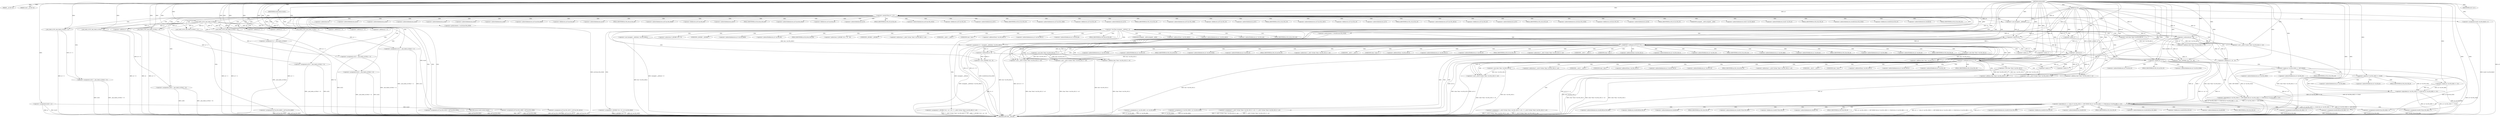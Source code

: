 digraph IGDstartelt {  
"1000103" [label = "(METHOD,IGDstartelt)" ]
"1000474" [label = "(METHOD_RETURN,__fastcall)" ]
"1000104" [label = "(PARAM,__m128i *a1)" ]
"1000105" [label = "(PARAM,const __m128i *a2)" ]
"1000106" [label = "(PARAM,int a3)" ]
"1000110" [label = "(<operator>.assignment,result = a1)" ]
"1000114" [label = "(<operator>.greaterThan,a3 > 127)" ]
"1000118" [label = "(<operator>.assignment,*a1 = _mm_loadu_si128(a2))" ]
"1000121" [label = "(_mm_loadu_si128,_mm_loadu_si128(a2))" ]
"1000123" [label = "(<operator>.assignment,a1[1] = _mm_loadu_si128(a2 + 1))" ]
"1000127" [label = "(_mm_loadu_si128,_mm_loadu_si128(a2 + 1))" ]
"1000128" [label = "(<operator>.addition,a2 + 1)" ]
"1000131" [label = "(<operator>.assignment,a1[2] = _mm_loadu_si128(a2 + 2))" ]
"1000135" [label = "(_mm_loadu_si128,_mm_loadu_si128(a2 + 2))" ]
"1000136" [label = "(<operator>.addition,a2 + 2)" ]
"1000139" [label = "(<operator>.assignment,a1[3] = _mm_loadu_si128(a2 + 3))" ]
"1000143" [label = "(_mm_loadu_si128,_mm_loadu_si128(a2 + 3))" ]
"1000144" [label = "(<operator>.addition,a2 + 3)" ]
"1000147" [label = "(<operator>.assignment,a1[4] = _mm_loadu_si128(a2 + 4))" ]
"1000151" [label = "(_mm_loadu_si128,_mm_loadu_si128(a2 + 4))" ]
"1000152" [label = "(<operator>.addition,a2 + 4)" ]
"1000155" [label = "(<operator>.assignment,a1[5] = _mm_loadu_si128(a2 + 5))" ]
"1000159" [label = "(_mm_loadu_si128,_mm_loadu_si128(a2 + 5))" ]
"1000160" [label = "(<operator>.addition,a2 + 5)" ]
"1000163" [label = "(<operator>.assignment,a1[6] = _mm_loadu_si128(a2 + 6))" ]
"1000167" [label = "(_mm_loadu_si128,_mm_loadu_si128(a2 + 6))" ]
"1000168" [label = "(<operator>.addition,a2 + 6)" ]
"1000171" [label = "(<operator>.assignment,a1[7].m128i_i64[0] = a2[7].m128i_i64[0])" ]
"1000186" [label = "(<operator>.assignment,a1[7].m128i_i32[2] = a2[7].m128i_i32[2])" ]
"1000201" [label = "(<operator>.assignment,a1[7].m128i_i16[6] = a2[7].m128i_i16[6])" ]
"1000216" [label = "(<operator>.assignment,a1[7].m128i_i16[7] = a2[7].m128i_u8[14])" ]
"1000231" [label = "(<operator>.preIncrement,++a1[24].m128i_i32[0])" ]
"1000242" [label = "(<operator>.lessThan,(unsigned __int64)a3 < 8)" ]
"1000243" [label = "(<operator>.cast,(unsigned __int64)a3)" ]
"1000249" [label = "(<operator>.notEquals,(a3 & 4) != 0)" ]
"1000250" [label = "(<operator>.and,a3 & 4)" ]
"1000255" [label = "(<operator>.assignment,a1->m128i_i32[0] = a2->m128i_i32[0])" ]
"1000266" [label = "(<operator>.assignment,*(__int32 *)((char *)&a1->m128i_i32[-1] + a3) = *(__int32 *)((char *)&a2->m128i_i32[-1] + a3))" ]
"1000268" [label = "(<operator>.cast,(__int32 *)((char *)&a1->m128i_i32[-1] + a3))" ]
"1000270" [label = "(<operator>.addition,(char *)&a1->m128i_i32[-1] + a3)" ]
"1000271" [label = "(<operator>.cast,(char *)&a1->m128i_i32[-1])" ]
"1000278" [label = "(<operator>.minus,-1)" ]
"1000282" [label = "(<operator>.cast,(__int32 *)((char *)&a2->m128i_i32[-1] + a3))" ]
"1000284" [label = "(<operator>.addition,(char *)&a2->m128i_i32[-1] + a3)" ]
"1000285" [label = "(<operator>.cast,(char *)&a2->m128i_i32[-1])" ]
"1000292" [label = "(<operator>.minus,-1)" ]
"1000297" [label = "(IDENTIFIER,a3,if ( a3 ))" ]
"1000299" [label = "(<operator>.assignment,a1->m128i_i8[0] = a2->m128i_i8[0])" ]
"1000311" [label = "(<operator>.notEquals,(a3 & 2) != 0)" ]
"1000312" [label = "(<operator>.and,a3 & 2)" ]
"1000316" [label = "(<operator>.assignment,*(__int16 *)((char *)&a1->m128i_i16[-1] + a3) = *(__int16 *)((char *)&a2->m128i_i16[-1] + a3))" ]
"1000318" [label = "(<operator>.cast,(__int16 *)((char *)&a1->m128i_i16[-1] + a3))" ]
"1000320" [label = "(<operator>.addition,(char *)&a1->m128i_i16[-1] + a3)" ]
"1000321" [label = "(<operator>.cast,(char *)&a1->m128i_i16[-1])" ]
"1000328" [label = "(<operator>.minus,-1)" ]
"1000332" [label = "(<operator>.cast,(__int16 *)((char *)&a2->m128i_i16[-1] + a3))" ]
"1000334" [label = "(<operator>.addition,(char *)&a2->m128i_i16[-1] + a3)" ]
"1000335" [label = "(<operator>.cast,(char *)&a2->m128i_i16[-1])" ]
"1000342" [label = "(<operator>.minus,-1)" ]
"1000347" [label = "(<operator>.assignment,v4 = (unsigned __int64)&a1->m128i_u64[1])" ]
"1000349" [label = "(<operator>.cast,(unsigned __int64)&a1->m128i_u64[1])" ]
"1000357" [label = "(<operator>.assignment,*(_QWORD *)(v4 - 8) = a2->m128i_i64[0])" ]
"1000359" [label = "(<operator>.cast,(_QWORD *)(v4 - 8))" ]
"1000361" [label = "(<operator>.subtraction,v4 - 8)" ]
"1000369" [label = "(<operator>.assignment,*(_QWORD *)(v4 + a3 - 16) = *(__int64 *)((char *)&a2->m128i_i64[-1] + a3))" ]
"1000371" [label = "(<operator>.cast,(_QWORD *)(v4 + a3 - 16))" ]
"1000373" [label = "(<operator>.addition,v4 + a3 - 16)" ]
"1000375" [label = "(<operator>.subtraction,a3 - 16)" ]
"1000379" [label = "(<operator>.cast,(__int64 *)((char *)&a2->m128i_i64[-1] + a3))" ]
"1000381" [label = "(<operator>.addition,(char *)&a2->m128i_i64[-1] + a3)" ]
"1000382" [label = "(<operator>.cast,(char *)&a2->m128i_i64[-1])" ]
"1000389" [label = "(<operator>.minus,-1)" ]
"1000392" [label = "(<operator>.assignment,result->m128i_i8[a3] = 0)" ]
"1000399" [label = "(<operator>.preIncrement,++result[24].m128i_i32[0])" ]
"1000408" [label = "(<operator>.logicalAnd,a3 == 7 && a2->m128i_i32[0] == 1987208563 && a2->m128i_i16[2] == 25449 && a2->m128i_i8[6] == 101)" ]
"1000409" [label = "(<operator>.equals,a3 == 7)" ]
"1000412" [label = "(<operator>.logicalAnd,a2->m128i_i32[0] == 1987208563 && a2->m128i_i16[2] == 25449 && a2->m128i_i8[6] == 101)" ]
"1000413" [label = "(<operator>.equals,a2->m128i_i32[0] == 1987208563)" ]
"1000420" [label = "(<operator>.logicalAnd,a2->m128i_i16[2] == 25449 && a2->m128i_i8[6] == 101)" ]
"1000421" [label = "(<operator>.equals,a2->m128i_i16[2] == 25449)" ]
"1000428" [label = "(<operator>.equals,a2->m128i_i8[6] == 101)" ]
"1000436" [label = "(<operator>.assignment,result[152].m128i_i8[4] = 0)" ]
"1000445" [label = "(<operator>.assignment,result[160].m128i_i8[4] = 0)" ]
"1000454" [label = "(<operator>.assignment,result[168].m128i_i8[4] = 0)" ]
"1000463" [label = "(<operator>.assignment,result[176].m128i_i8[4] = 0)" ]
"1000472" [label = "(RETURN,return result;,return result;)" ]
"1000473" [label = "(IDENTIFIER,result,return result;)" ]
"1000119" [label = "(<operator>.indirection,*a1)" ]
"1000124" [label = "(<operator>.indirectIndexAccess,a1[1])" ]
"1000132" [label = "(<operator>.indirectIndexAccess,a1[2])" ]
"1000140" [label = "(<operator>.indirectIndexAccess,a1[3])" ]
"1000148" [label = "(<operator>.indirectIndexAccess,a1[4])" ]
"1000156" [label = "(<operator>.indirectIndexAccess,a1[5])" ]
"1000164" [label = "(<operator>.indirectIndexAccess,a1[6])" ]
"1000172" [label = "(<operator>.indirectIndexAccess,a1[7].m128i_i64[0])" ]
"1000173" [label = "(<operator>.fieldAccess,a1[7].m128i_i64)" ]
"1000174" [label = "(<operator>.indirectIndexAccess,a1[7])" ]
"1000177" [label = "(FIELD_IDENTIFIER,m128i_i64,m128i_i64)" ]
"1000179" [label = "(<operator>.indirectIndexAccess,a2[7].m128i_i64[0])" ]
"1000180" [label = "(<operator>.fieldAccess,a2[7].m128i_i64)" ]
"1000181" [label = "(<operator>.indirectIndexAccess,a2[7])" ]
"1000184" [label = "(FIELD_IDENTIFIER,m128i_i64,m128i_i64)" ]
"1000187" [label = "(<operator>.indirectIndexAccess,a1[7].m128i_i32[2])" ]
"1000188" [label = "(<operator>.fieldAccess,a1[7].m128i_i32)" ]
"1000189" [label = "(<operator>.indirectIndexAccess,a1[7])" ]
"1000192" [label = "(FIELD_IDENTIFIER,m128i_i32,m128i_i32)" ]
"1000194" [label = "(<operator>.indirectIndexAccess,a2[7].m128i_i32[2])" ]
"1000195" [label = "(<operator>.fieldAccess,a2[7].m128i_i32)" ]
"1000196" [label = "(<operator>.indirectIndexAccess,a2[7])" ]
"1000199" [label = "(FIELD_IDENTIFIER,m128i_i32,m128i_i32)" ]
"1000202" [label = "(<operator>.indirectIndexAccess,a1[7].m128i_i16[6])" ]
"1000203" [label = "(<operator>.fieldAccess,a1[7].m128i_i16)" ]
"1000204" [label = "(<operator>.indirectIndexAccess,a1[7])" ]
"1000207" [label = "(FIELD_IDENTIFIER,m128i_i16,m128i_i16)" ]
"1000209" [label = "(<operator>.indirectIndexAccess,a2[7].m128i_i16[6])" ]
"1000210" [label = "(<operator>.fieldAccess,a2[7].m128i_i16)" ]
"1000211" [label = "(<operator>.indirectIndexAccess,a2[7])" ]
"1000214" [label = "(FIELD_IDENTIFIER,m128i_i16,m128i_i16)" ]
"1000217" [label = "(<operator>.indirectIndexAccess,a1[7].m128i_i16[7])" ]
"1000218" [label = "(<operator>.fieldAccess,a1[7].m128i_i16)" ]
"1000219" [label = "(<operator>.indirectIndexAccess,a1[7])" ]
"1000222" [label = "(FIELD_IDENTIFIER,m128i_i16,m128i_i16)" ]
"1000224" [label = "(<operator>.indirectIndexAccess,a2[7].m128i_u8[14])" ]
"1000225" [label = "(<operator>.fieldAccess,a2[7].m128i_u8)" ]
"1000226" [label = "(<operator>.indirectIndexAccess,a2[7])" ]
"1000229" [label = "(FIELD_IDENTIFIER,m128i_u8,m128i_u8)" ]
"1000232" [label = "(<operator>.indirectIndexAccess,a1[24].m128i_i32[0])" ]
"1000233" [label = "(<operator>.fieldAccess,a1[24].m128i_i32)" ]
"1000234" [label = "(<operator>.indirectIndexAccess,a1[24])" ]
"1000237" [label = "(FIELD_IDENTIFIER,m128i_i32,m128i_i32)" ]
"1000244" [label = "(UNKNOWN,unsigned __int64,unsigned __int64)" ]
"1000256" [label = "(<operator>.indirectIndexAccess,a1->m128i_i32[0])" ]
"1000257" [label = "(<operator>.indirectFieldAccess,a1->m128i_i32)" ]
"1000259" [label = "(FIELD_IDENTIFIER,m128i_i32,m128i_i32)" ]
"1000261" [label = "(<operator>.indirectIndexAccess,a2->m128i_i32[0])" ]
"1000262" [label = "(<operator>.indirectFieldAccess,a2->m128i_i32)" ]
"1000264" [label = "(FIELD_IDENTIFIER,m128i_i32,m128i_i32)" ]
"1000267" [label = "(<operator>.indirection,*(__int32 *)((char *)&a1->m128i_i32[-1] + a3))" ]
"1000269" [label = "(UNKNOWN,__int32 *,__int32 *)" ]
"1000272" [label = "(UNKNOWN,char *,char *)" ]
"1000273" [label = "(<operator>.addressOf,&a1->m128i_i32[-1])" ]
"1000274" [label = "(<operator>.indirectIndexAccess,a1->m128i_i32[-1])" ]
"1000275" [label = "(<operator>.indirectFieldAccess,a1->m128i_i32)" ]
"1000277" [label = "(FIELD_IDENTIFIER,m128i_i32,m128i_i32)" ]
"1000281" [label = "(<operator>.indirection,*(__int32 *)((char *)&a2->m128i_i32[-1] + a3))" ]
"1000283" [label = "(UNKNOWN,__int32 *,__int32 *)" ]
"1000286" [label = "(UNKNOWN,char *,char *)" ]
"1000287" [label = "(<operator>.addressOf,&a2->m128i_i32[-1])" ]
"1000288" [label = "(<operator>.indirectIndexAccess,a2->m128i_i32[-1])" ]
"1000289" [label = "(<operator>.indirectFieldAccess,a2->m128i_i32)" ]
"1000291" [label = "(FIELD_IDENTIFIER,m128i_i32,m128i_i32)" ]
"1000300" [label = "(<operator>.indirectIndexAccess,a1->m128i_i8[0])" ]
"1000301" [label = "(<operator>.indirectFieldAccess,a1->m128i_i8)" ]
"1000303" [label = "(FIELD_IDENTIFIER,m128i_i8,m128i_i8)" ]
"1000305" [label = "(<operator>.indirectIndexAccess,a2->m128i_i8[0])" ]
"1000306" [label = "(<operator>.indirectFieldAccess,a2->m128i_i8)" ]
"1000308" [label = "(FIELD_IDENTIFIER,m128i_i8,m128i_i8)" ]
"1000317" [label = "(<operator>.indirection,*(__int16 *)((char *)&a1->m128i_i16[-1] + a3))" ]
"1000319" [label = "(UNKNOWN,__int16 *,__int16 *)" ]
"1000322" [label = "(UNKNOWN,char *,char *)" ]
"1000323" [label = "(<operator>.addressOf,&a1->m128i_i16[-1])" ]
"1000324" [label = "(<operator>.indirectIndexAccess,a1->m128i_i16[-1])" ]
"1000325" [label = "(<operator>.indirectFieldAccess,a1->m128i_i16)" ]
"1000327" [label = "(FIELD_IDENTIFIER,m128i_i16,m128i_i16)" ]
"1000331" [label = "(<operator>.indirection,*(__int16 *)((char *)&a2->m128i_i16[-1] + a3))" ]
"1000333" [label = "(UNKNOWN,__int16 *,__int16 *)" ]
"1000336" [label = "(UNKNOWN,char *,char *)" ]
"1000337" [label = "(<operator>.addressOf,&a2->m128i_i16[-1])" ]
"1000338" [label = "(<operator>.indirectIndexAccess,a2->m128i_i16[-1])" ]
"1000339" [label = "(<operator>.indirectFieldAccess,a2->m128i_i16)" ]
"1000341" [label = "(FIELD_IDENTIFIER,m128i_i16,m128i_i16)" ]
"1000350" [label = "(UNKNOWN,unsigned __int64,unsigned __int64)" ]
"1000351" [label = "(<operator>.addressOf,&a1->m128i_u64[1])" ]
"1000352" [label = "(<operator>.indirectIndexAccess,a1->m128i_u64[1])" ]
"1000353" [label = "(<operator>.indirectFieldAccess,a1->m128i_u64)" ]
"1000355" [label = "(FIELD_IDENTIFIER,m128i_u64,m128i_u64)" ]
"1000358" [label = "(<operator>.indirection,*(_QWORD *)(v4 - 8))" ]
"1000360" [label = "(UNKNOWN,_QWORD *,_QWORD *)" ]
"1000364" [label = "(<operator>.indirectIndexAccess,a2->m128i_i64[0])" ]
"1000365" [label = "(<operator>.indirectFieldAccess,a2->m128i_i64)" ]
"1000367" [label = "(FIELD_IDENTIFIER,m128i_i64,m128i_i64)" ]
"1000370" [label = "(<operator>.indirection,*(_QWORD *)(v4 + a3 - 16))" ]
"1000372" [label = "(UNKNOWN,_QWORD *,_QWORD *)" ]
"1000378" [label = "(<operator>.indirection,*(__int64 *)((char *)&a2->m128i_i64[-1] + a3))" ]
"1000380" [label = "(UNKNOWN,__int64 *,__int64 *)" ]
"1000383" [label = "(UNKNOWN,char *,char *)" ]
"1000384" [label = "(<operator>.addressOf,&a2->m128i_i64[-1])" ]
"1000385" [label = "(<operator>.indirectIndexAccess,a2->m128i_i64[-1])" ]
"1000386" [label = "(<operator>.indirectFieldAccess,a2->m128i_i64)" ]
"1000388" [label = "(FIELD_IDENTIFIER,m128i_i64,m128i_i64)" ]
"1000393" [label = "(<operator>.indirectIndexAccess,result->m128i_i8[a3])" ]
"1000394" [label = "(<operator>.indirectFieldAccess,result->m128i_i8)" ]
"1000396" [label = "(FIELD_IDENTIFIER,m128i_i8,m128i_i8)" ]
"1000400" [label = "(<operator>.indirectIndexAccess,result[24].m128i_i32[0])" ]
"1000401" [label = "(<operator>.fieldAccess,result[24].m128i_i32)" ]
"1000402" [label = "(<operator>.indirectIndexAccess,result[24])" ]
"1000405" [label = "(FIELD_IDENTIFIER,m128i_i32,m128i_i32)" ]
"1000414" [label = "(<operator>.indirectIndexAccess,a2->m128i_i32[0])" ]
"1000415" [label = "(<operator>.indirectFieldAccess,a2->m128i_i32)" ]
"1000417" [label = "(FIELD_IDENTIFIER,m128i_i32,m128i_i32)" ]
"1000422" [label = "(<operator>.indirectIndexAccess,a2->m128i_i16[2])" ]
"1000423" [label = "(<operator>.indirectFieldAccess,a2->m128i_i16)" ]
"1000425" [label = "(FIELD_IDENTIFIER,m128i_i16,m128i_i16)" ]
"1000429" [label = "(<operator>.indirectIndexAccess,a2->m128i_i8[6])" ]
"1000430" [label = "(<operator>.indirectFieldAccess,a2->m128i_i8)" ]
"1000432" [label = "(FIELD_IDENTIFIER,m128i_i8,m128i_i8)" ]
"1000437" [label = "(<operator>.indirectIndexAccess,result[152].m128i_i8[4])" ]
"1000438" [label = "(<operator>.fieldAccess,result[152].m128i_i8)" ]
"1000439" [label = "(<operator>.indirectIndexAccess,result[152])" ]
"1000442" [label = "(FIELD_IDENTIFIER,m128i_i8,m128i_i8)" ]
"1000446" [label = "(<operator>.indirectIndexAccess,result[160].m128i_i8[4])" ]
"1000447" [label = "(<operator>.fieldAccess,result[160].m128i_i8)" ]
"1000448" [label = "(<operator>.indirectIndexAccess,result[160])" ]
"1000451" [label = "(FIELD_IDENTIFIER,m128i_i8,m128i_i8)" ]
"1000455" [label = "(<operator>.indirectIndexAccess,result[168].m128i_i8[4])" ]
"1000456" [label = "(<operator>.fieldAccess,result[168].m128i_i8)" ]
"1000457" [label = "(<operator>.indirectIndexAccess,result[168])" ]
"1000460" [label = "(FIELD_IDENTIFIER,m128i_i8,m128i_i8)" ]
"1000464" [label = "(<operator>.indirectIndexAccess,result[176].m128i_i8[4])" ]
"1000465" [label = "(<operator>.fieldAccess,result[176].m128i_i8)" ]
"1000466" [label = "(<operator>.indirectIndexAccess,result[176])" ]
"1000469" [label = "(FIELD_IDENTIFIER,m128i_i8,m128i_i8)" ]
  "1000472" -> "1000474"  [ label = "DDG: <RET>"] 
  "1000412" -> "1000474"  [ label = "DDG: a2->m128i_i16[2] == 25449 && a2->m128i_i8[6] == 101"] 
  "1000369" -> "1000474"  [ label = "DDG: *(__int64 *)((char *)&a2->m128i_i64[-1] + a3)"] 
  "1000463" -> "1000474"  [ label = "DDG: result[176].m128i_i8[4]"] 
  "1000163" -> "1000474"  [ label = "DDG: a1[6]"] 
  "1000163" -> "1000474"  [ label = "DDG: _mm_loadu_si128(a2 + 6)"] 
  "1000143" -> "1000474"  [ label = "DDG: a2 + 3"] 
  "1000135" -> "1000474"  [ label = "DDG: a2 + 2"] 
  "1000242" -> "1000474"  [ label = "DDG: (unsigned __int64)a3"] 
  "1000266" -> "1000474"  [ label = "DDG: *(__int32 *)((char *)&a1->m128i_i32[-1] + a3)"] 
  "1000186" -> "1000474"  [ label = "DDG: a2[7].m128i_i32[2]"] 
  "1000139" -> "1000474"  [ label = "DDG: _mm_loadu_si128(a2 + 3)"] 
  "1000373" -> "1000474"  [ label = "DDG: v4"] 
  "1000127" -> "1000474"  [ label = "DDG: a2 + 1"] 
  "1000334" -> "1000474"  [ label = "DDG: (char *)&a2->m128i_i16[-1]"] 
  "1000123" -> "1000474"  [ label = "DDG: _mm_loadu_si128(a2 + 1)"] 
  "1000320" -> "1000474"  [ label = "DDG: (char *)&a1->m128i_i16[-1]"] 
  "1000123" -> "1000474"  [ label = "DDG: a1[1]"] 
  "1000335" -> "1000474"  [ label = "DDG: &a2->m128i_i16[-1]"] 
  "1000349" -> "1000474"  [ label = "DDG: &a1->m128i_u64[1]"] 
  "1000421" -> "1000474"  [ label = "DDG: a2->m128i_i16[2]"] 
  "1000332" -> "1000474"  [ label = "DDG: (char *)&a2->m128i_i16[-1] + a3"] 
  "1000321" -> "1000474"  [ label = "DDG: &a1->m128i_i16[-1]"] 
  "1000357" -> "1000474"  [ label = "DDG: a2->m128i_i64[0]"] 
  "1000216" -> "1000474"  [ label = "DDG: a1[7].m128i_i16[7]"] 
  "1000392" -> "1000474"  [ label = "DDG: result->m128i_i8[a3]"] 
  "1000151" -> "1000474"  [ label = "DDG: a2 + 4"] 
  "1000118" -> "1000474"  [ label = "DDG: _mm_loadu_si128(a2)"] 
  "1000255" -> "1000474"  [ label = "DDG: a1->m128i_i32[0]"] 
  "1000381" -> "1000474"  [ label = "DDG: (char *)&a2->m128i_i64[-1]"] 
  "1000318" -> "1000474"  [ label = "DDG: (char *)&a1->m128i_i16[-1] + a3"] 
  "1000382" -> "1000474"  [ label = "DDG: &a2->m128i_i64[-1]"] 
  "1000369" -> "1000474"  [ label = "DDG: *(_QWORD *)(v4 + a3 - 16)"] 
  "1000118" -> "1000474"  [ label = "DDG: *a1"] 
  "1000268" -> "1000474"  [ label = "DDG: (char *)&a1->m128i_i32[-1] + a3"] 
  "1000399" -> "1000474"  [ label = "DDG: result[24].m128i_i32[0]"] 
  "1000249" -> "1000474"  [ label = "DDG: a3 & 4"] 
  "1000454" -> "1000474"  [ label = "DDG: result[168].m128i_i8[4]"] 
  "1000436" -> "1000474"  [ label = "DDG: result[152].m128i_i8[4]"] 
  "1000216" -> "1000474"  [ label = "DDG: a2[7].m128i_u8[14]"] 
  "1000147" -> "1000474"  [ label = "DDG: a1[4]"] 
  "1000409" -> "1000474"  [ label = "DDG: a3"] 
  "1000114" -> "1000474"  [ label = "DDG: a3"] 
  "1000270" -> "1000474"  [ label = "DDG: (char *)&a1->m128i_i32[-1]"] 
  "1000155" -> "1000474"  [ label = "DDG: _mm_loadu_si128(a2 + 5)"] 
  "1000231" -> "1000474"  [ label = "DDG: a1[24].m128i_i32[0]"] 
  "1000359" -> "1000474"  [ label = "DDG: v4 - 8"] 
  "1000249" -> "1000474"  [ label = "DDG: (a3 & 4) != 0"] 
  "1000255" -> "1000474"  [ label = "DDG: a2->m128i_i32[0]"] 
  "1000445" -> "1000474"  [ label = "DDG: result[160].m128i_i8[4]"] 
  "1000285" -> "1000474"  [ label = "DDG: &a2->m128i_i32[-1]"] 
  "1000316" -> "1000474"  [ label = "DDG: *(__int16 *)((char *)&a1->m128i_i16[-1] + a3)"] 
  "1000347" -> "1000474"  [ label = "DDG: (unsigned __int64)&a1->m128i_u64[1]"] 
  "1000311" -> "1000474"  [ label = "DDG: (a3 & 2) != 0"] 
  "1000408" -> "1000474"  [ label = "DDG: a3 == 7 && a2->m128i_i32[0] == 1987208563 && a2->m128i_i16[2] == 25449 && a2->m128i_i8[6] == 101"] 
  "1000201" -> "1000474"  [ label = "DDG: a2[7].m128i_i16[6]"] 
  "1000266" -> "1000474"  [ label = "DDG: *(__int32 *)((char *)&a2->m128i_i32[-1] + a3)"] 
  "1000131" -> "1000474"  [ label = "DDG: _mm_loadu_si128(a2 + 2)"] 
  "1000155" -> "1000474"  [ label = "DDG: a1[5]"] 
  "1000299" -> "1000474"  [ label = "DDG: a1->m128i_i8[0]"] 
  "1000186" -> "1000474"  [ label = "DDG: a1[7].m128i_i32[2]"] 
  "1000114" -> "1000474"  [ label = "DDG: a3 > 127"] 
  "1000271" -> "1000474"  [ label = "DDG: &a1->m128i_i32[-1]"] 
  "1000171" -> "1000474"  [ label = "DDG: a2[7].m128i_i64[0]"] 
  "1000168" -> "1000474"  [ label = "DDG: a2"] 
  "1000420" -> "1000474"  [ label = "DDG: a2->m128i_i8[6] == 101"] 
  "1000242" -> "1000474"  [ label = "DDG: (unsigned __int64)a3 < 8"] 
  "1000373" -> "1000474"  [ label = "DDG: a3 - 16"] 
  "1000408" -> "1000474"  [ label = "DDG: a3 == 7"] 
  "1000139" -> "1000474"  [ label = "DDG: a1[3]"] 
  "1000408" -> "1000474"  [ label = "DDG: a2->m128i_i32[0] == 1987208563 && a2->m128i_i16[2] == 25449 && a2->m128i_i8[6] == 101"] 
  "1000299" -> "1000474"  [ label = "DDG: a2->m128i_i8[0]"] 
  "1000282" -> "1000474"  [ label = "DDG: (char *)&a2->m128i_i32[-1] + a3"] 
  "1000110" -> "1000474"  [ label = "DDG: a1"] 
  "1000159" -> "1000474"  [ label = "DDG: a2 + 5"] 
  "1000420" -> "1000474"  [ label = "DDG: a2->m128i_i16[2] == 25449"] 
  "1000110" -> "1000474"  [ label = "DDG: result"] 
  "1000412" -> "1000474"  [ label = "DDG: a2->m128i_i32[0] == 1987208563"] 
  "1000371" -> "1000474"  [ label = "DDG: v4 + a3 - 16"] 
  "1000171" -> "1000474"  [ label = "DDG: a1[7].m128i_i64[0]"] 
  "1000201" -> "1000474"  [ label = "DDG: a1[7].m128i_i16[6]"] 
  "1000379" -> "1000474"  [ label = "DDG: (char *)&a2->m128i_i64[-1] + a3"] 
  "1000357" -> "1000474"  [ label = "DDG: *(_QWORD *)(v4 - 8)"] 
  "1000311" -> "1000474"  [ label = "DDG: a3 & 2"] 
  "1000167" -> "1000474"  [ label = "DDG: a2 + 6"] 
  "1000428" -> "1000474"  [ label = "DDG: a2->m128i_i8[6]"] 
  "1000284" -> "1000474"  [ label = "DDG: (char *)&a2->m128i_i32[-1]"] 
  "1000147" -> "1000474"  [ label = "DDG: _mm_loadu_si128(a2 + 4)"] 
  "1000106" -> "1000474"  [ label = "DDG: a3"] 
  "1000131" -> "1000474"  [ label = "DDG: a1[2]"] 
  "1000413" -> "1000474"  [ label = "DDG: a2->m128i_i32[0]"] 
  "1000316" -> "1000474"  [ label = "DDG: *(__int16 *)((char *)&a2->m128i_i16[-1] + a3)"] 
  "1000103" -> "1000104"  [ label = "DDG: "] 
  "1000103" -> "1000105"  [ label = "DDG: "] 
  "1000103" -> "1000106"  [ label = "DDG: "] 
  "1000103" -> "1000110"  [ label = "DDG: "] 
  "1000106" -> "1000114"  [ label = "DDG: a3"] 
  "1000103" -> "1000114"  [ label = "DDG: "] 
  "1000121" -> "1000118"  [ label = "DDG: a2"] 
  "1000103" -> "1000121"  [ label = "DDG: "] 
  "1000127" -> "1000123"  [ label = "DDG: a2 + 1"] 
  "1000121" -> "1000127"  [ label = "DDG: a2"] 
  "1000103" -> "1000127"  [ label = "DDG: "] 
  "1000121" -> "1000128"  [ label = "DDG: a2"] 
  "1000103" -> "1000128"  [ label = "DDG: "] 
  "1000135" -> "1000131"  [ label = "DDG: a2 + 2"] 
  "1000103" -> "1000135"  [ label = "DDG: "] 
  "1000121" -> "1000135"  [ label = "DDG: a2"] 
  "1000103" -> "1000136"  [ label = "DDG: "] 
  "1000121" -> "1000136"  [ label = "DDG: a2"] 
  "1000143" -> "1000139"  [ label = "DDG: a2 + 3"] 
  "1000103" -> "1000143"  [ label = "DDG: "] 
  "1000121" -> "1000143"  [ label = "DDG: a2"] 
  "1000103" -> "1000144"  [ label = "DDG: "] 
  "1000121" -> "1000144"  [ label = "DDG: a2"] 
  "1000151" -> "1000147"  [ label = "DDG: a2 + 4"] 
  "1000103" -> "1000151"  [ label = "DDG: "] 
  "1000121" -> "1000151"  [ label = "DDG: a2"] 
  "1000103" -> "1000152"  [ label = "DDG: "] 
  "1000121" -> "1000152"  [ label = "DDG: a2"] 
  "1000159" -> "1000155"  [ label = "DDG: a2 + 5"] 
  "1000103" -> "1000159"  [ label = "DDG: "] 
  "1000121" -> "1000159"  [ label = "DDG: a2"] 
  "1000103" -> "1000160"  [ label = "DDG: "] 
  "1000121" -> "1000160"  [ label = "DDG: a2"] 
  "1000167" -> "1000163"  [ label = "DDG: a2 + 6"] 
  "1000103" -> "1000167"  [ label = "DDG: "] 
  "1000121" -> "1000167"  [ label = "DDG: a2"] 
  "1000103" -> "1000168"  [ label = "DDG: "] 
  "1000121" -> "1000168"  [ label = "DDG: a2"] 
  "1000243" -> "1000242"  [ label = "DDG: a3"] 
  "1000114" -> "1000243"  [ label = "DDG: a3"] 
  "1000106" -> "1000243"  [ label = "DDG: a3"] 
  "1000103" -> "1000243"  [ label = "DDG: "] 
  "1000103" -> "1000242"  [ label = "DDG: "] 
  "1000250" -> "1000249"  [ label = "DDG: a3"] 
  "1000250" -> "1000249"  [ label = "DDG: 4"] 
  "1000243" -> "1000250"  [ label = "DDG: a3"] 
  "1000106" -> "1000250"  [ label = "DDG: a3"] 
  "1000103" -> "1000250"  [ label = "DDG: "] 
  "1000103" -> "1000249"  [ label = "DDG: "] 
  "1000271" -> "1000268"  [ label = "DDG: &a1->m128i_i32[-1]"] 
  "1000250" -> "1000268"  [ label = "DDG: a3"] 
  "1000106" -> "1000268"  [ label = "DDG: a3"] 
  "1000103" -> "1000268"  [ label = "DDG: "] 
  "1000271" -> "1000270"  [ label = "DDG: &a1->m128i_i32[-1]"] 
  "1000103" -> "1000278"  [ label = "DDG: "] 
  "1000250" -> "1000270"  [ label = "DDG: a3"] 
  "1000106" -> "1000270"  [ label = "DDG: a3"] 
  "1000103" -> "1000270"  [ label = "DDG: "] 
  "1000285" -> "1000282"  [ label = "DDG: &a2->m128i_i32[-1]"] 
  "1000106" -> "1000282"  [ label = "DDG: a3"] 
  "1000103" -> "1000282"  [ label = "DDG: "] 
  "1000250" -> "1000282"  [ label = "DDG: a3"] 
  "1000285" -> "1000284"  [ label = "DDG: &a2->m128i_i32[-1]"] 
  "1000103" -> "1000292"  [ label = "DDG: "] 
  "1000106" -> "1000284"  [ label = "DDG: a3"] 
  "1000103" -> "1000284"  [ label = "DDG: "] 
  "1000250" -> "1000284"  [ label = "DDG: a3"] 
  "1000103" -> "1000297"  [ label = "DDG: "] 
  "1000312" -> "1000311"  [ label = "DDG: a3"] 
  "1000312" -> "1000311"  [ label = "DDG: 2"] 
  "1000250" -> "1000312"  [ label = "DDG: a3"] 
  "1000106" -> "1000312"  [ label = "DDG: a3"] 
  "1000103" -> "1000312"  [ label = "DDG: "] 
  "1000103" -> "1000311"  [ label = "DDG: "] 
  "1000321" -> "1000318"  [ label = "DDG: &a1->m128i_i16[-1]"] 
  "1000312" -> "1000318"  [ label = "DDG: a3"] 
  "1000106" -> "1000318"  [ label = "DDG: a3"] 
  "1000103" -> "1000318"  [ label = "DDG: "] 
  "1000321" -> "1000320"  [ label = "DDG: &a1->m128i_i16[-1]"] 
  "1000103" -> "1000328"  [ label = "DDG: "] 
  "1000312" -> "1000320"  [ label = "DDG: a3"] 
  "1000106" -> "1000320"  [ label = "DDG: a3"] 
  "1000103" -> "1000320"  [ label = "DDG: "] 
  "1000335" -> "1000332"  [ label = "DDG: &a2->m128i_i16[-1]"] 
  "1000106" -> "1000332"  [ label = "DDG: a3"] 
  "1000103" -> "1000332"  [ label = "DDG: "] 
  "1000312" -> "1000332"  [ label = "DDG: a3"] 
  "1000335" -> "1000334"  [ label = "DDG: &a2->m128i_i16[-1]"] 
  "1000103" -> "1000342"  [ label = "DDG: "] 
  "1000106" -> "1000334"  [ label = "DDG: a3"] 
  "1000103" -> "1000334"  [ label = "DDG: "] 
  "1000312" -> "1000334"  [ label = "DDG: a3"] 
  "1000349" -> "1000347"  [ label = "DDG: &a1->m128i_u64[1]"] 
  "1000103" -> "1000347"  [ label = "DDG: "] 
  "1000361" -> "1000359"  [ label = "DDG: v4"] 
  "1000361" -> "1000359"  [ label = "DDG: 8"] 
  "1000347" -> "1000361"  [ label = "DDG: v4"] 
  "1000103" -> "1000361"  [ label = "DDG: "] 
  "1000361" -> "1000371"  [ label = "DDG: v4"] 
  "1000103" -> "1000371"  [ label = "DDG: "] 
  "1000375" -> "1000371"  [ label = "DDG: a3"] 
  "1000375" -> "1000371"  [ label = "DDG: 16"] 
  "1000361" -> "1000373"  [ label = "DDG: v4"] 
  "1000103" -> "1000373"  [ label = "DDG: "] 
  "1000375" -> "1000373"  [ label = "DDG: a3"] 
  "1000375" -> "1000373"  [ label = "DDG: 16"] 
  "1000243" -> "1000375"  [ label = "DDG: a3"] 
  "1000106" -> "1000375"  [ label = "DDG: a3"] 
  "1000103" -> "1000375"  [ label = "DDG: "] 
  "1000382" -> "1000379"  [ label = "DDG: &a2->m128i_i64[-1]"] 
  "1000375" -> "1000379"  [ label = "DDG: a3"] 
  "1000106" -> "1000379"  [ label = "DDG: a3"] 
  "1000103" -> "1000379"  [ label = "DDG: "] 
  "1000382" -> "1000381"  [ label = "DDG: &a2->m128i_i64[-1]"] 
  "1000103" -> "1000389"  [ label = "DDG: "] 
  "1000375" -> "1000381"  [ label = "DDG: a3"] 
  "1000106" -> "1000381"  [ label = "DDG: a3"] 
  "1000103" -> "1000381"  [ label = "DDG: "] 
  "1000103" -> "1000392"  [ label = "DDG: "] 
  "1000409" -> "1000408"  [ label = "DDG: a3"] 
  "1000409" -> "1000408"  [ label = "DDG: 7"] 
  "1000312" -> "1000409"  [ label = "DDG: a3"] 
  "1000250" -> "1000409"  [ label = "DDG: a3"] 
  "1000106" -> "1000409"  [ label = "DDG: a3"] 
  "1000103" -> "1000409"  [ label = "DDG: "] 
  "1000375" -> "1000409"  [ label = "DDG: a3"] 
  "1000412" -> "1000408"  [ label = "DDG: a2->m128i_i32[0] == 1987208563"] 
  "1000412" -> "1000408"  [ label = "DDG: a2->m128i_i16[2] == 25449 && a2->m128i_i8[6] == 101"] 
  "1000413" -> "1000412"  [ label = "DDG: a2->m128i_i32[0]"] 
  "1000413" -> "1000412"  [ label = "DDG: 1987208563"] 
  "1000103" -> "1000413"  [ label = "DDG: "] 
  "1000420" -> "1000412"  [ label = "DDG: a2->m128i_i16[2] == 25449"] 
  "1000420" -> "1000412"  [ label = "DDG: a2->m128i_i8[6] == 101"] 
  "1000421" -> "1000420"  [ label = "DDG: a2->m128i_i16[2]"] 
  "1000421" -> "1000420"  [ label = "DDG: 25449"] 
  "1000103" -> "1000421"  [ label = "DDG: "] 
  "1000428" -> "1000420"  [ label = "DDG: a2->m128i_i8[6]"] 
  "1000428" -> "1000420"  [ label = "DDG: 101"] 
  "1000103" -> "1000428"  [ label = "DDG: "] 
  "1000103" -> "1000436"  [ label = "DDG: "] 
  "1000103" -> "1000445"  [ label = "DDG: "] 
  "1000103" -> "1000454"  [ label = "DDG: "] 
  "1000103" -> "1000463"  [ label = "DDG: "] 
  "1000473" -> "1000472"  [ label = "DDG: result"] 
  "1000110" -> "1000472"  [ label = "DDG: result"] 
  "1000103" -> "1000473"  [ label = "DDG: "] 
  "1000114" -> "1000128"  [ label = "CDG: "] 
  "1000114" -> "1000127"  [ label = "CDG: "] 
  "1000114" -> "1000124"  [ label = "CDG: "] 
  "1000114" -> "1000123"  [ label = "CDG: "] 
  "1000114" -> "1000121"  [ label = "CDG: "] 
  "1000114" -> "1000119"  [ label = "CDG: "] 
  "1000114" -> "1000118"  [ label = "CDG: "] 
  "1000114" -> "1000144"  [ label = "CDG: "] 
  "1000114" -> "1000143"  [ label = "CDG: "] 
  "1000114" -> "1000140"  [ label = "CDG: "] 
  "1000114" -> "1000139"  [ label = "CDG: "] 
  "1000114" -> "1000136"  [ label = "CDG: "] 
  "1000114" -> "1000135"  [ label = "CDG: "] 
  "1000114" -> "1000132"  [ label = "CDG: "] 
  "1000114" -> "1000131"  [ label = "CDG: "] 
  "1000114" -> "1000160"  [ label = "CDG: "] 
  "1000114" -> "1000159"  [ label = "CDG: "] 
  "1000114" -> "1000156"  [ label = "CDG: "] 
  "1000114" -> "1000155"  [ label = "CDG: "] 
  "1000114" -> "1000152"  [ label = "CDG: "] 
  "1000114" -> "1000151"  [ label = "CDG: "] 
  "1000114" -> "1000148"  [ label = "CDG: "] 
  "1000114" -> "1000147"  [ label = "CDG: "] 
  "1000114" -> "1000174"  [ label = "CDG: "] 
  "1000114" -> "1000173"  [ label = "CDG: "] 
  "1000114" -> "1000172"  [ label = "CDG: "] 
  "1000114" -> "1000171"  [ label = "CDG: "] 
  "1000114" -> "1000168"  [ label = "CDG: "] 
  "1000114" -> "1000167"  [ label = "CDG: "] 
  "1000114" -> "1000164"  [ label = "CDG: "] 
  "1000114" -> "1000163"  [ label = "CDG: "] 
  "1000114" -> "1000192"  [ label = "CDG: "] 
  "1000114" -> "1000189"  [ label = "CDG: "] 
  "1000114" -> "1000188"  [ label = "CDG: "] 
  "1000114" -> "1000187"  [ label = "CDG: "] 
  "1000114" -> "1000186"  [ label = "CDG: "] 
  "1000114" -> "1000184"  [ label = "CDG: "] 
  "1000114" -> "1000181"  [ label = "CDG: "] 
  "1000114" -> "1000180"  [ label = "CDG: "] 
  "1000114" -> "1000179"  [ label = "CDG: "] 
  "1000114" -> "1000177"  [ label = "CDG: "] 
  "1000114" -> "1000207"  [ label = "CDG: "] 
  "1000114" -> "1000204"  [ label = "CDG: "] 
  "1000114" -> "1000203"  [ label = "CDG: "] 
  "1000114" -> "1000202"  [ label = "CDG: "] 
  "1000114" -> "1000201"  [ label = "CDG: "] 
  "1000114" -> "1000199"  [ label = "CDG: "] 
  "1000114" -> "1000196"  [ label = "CDG: "] 
  "1000114" -> "1000195"  [ label = "CDG: "] 
  "1000114" -> "1000194"  [ label = "CDG: "] 
  "1000114" -> "1000224"  [ label = "CDG: "] 
  "1000114" -> "1000222"  [ label = "CDG: "] 
  "1000114" -> "1000219"  [ label = "CDG: "] 
  "1000114" -> "1000218"  [ label = "CDG: "] 
  "1000114" -> "1000217"  [ label = "CDG: "] 
  "1000114" -> "1000216"  [ label = "CDG: "] 
  "1000114" -> "1000214"  [ label = "CDG: "] 
  "1000114" -> "1000211"  [ label = "CDG: "] 
  "1000114" -> "1000210"  [ label = "CDG: "] 
  "1000114" -> "1000209"  [ label = "CDG: "] 
  "1000114" -> "1000237"  [ label = "CDG: "] 
  "1000114" -> "1000234"  [ label = "CDG: "] 
  "1000114" -> "1000233"  [ label = "CDG: "] 
  "1000114" -> "1000232"  [ label = "CDG: "] 
  "1000114" -> "1000231"  [ label = "CDG: "] 
  "1000114" -> "1000229"  [ label = "CDG: "] 
  "1000114" -> "1000226"  [ label = "CDG: "] 
  "1000114" -> "1000225"  [ label = "CDG: "] 
  "1000114" -> "1000244"  [ label = "CDG: "] 
  "1000114" -> "1000243"  [ label = "CDG: "] 
  "1000114" -> "1000242"  [ label = "CDG: "] 
  "1000114" -> "1000400"  [ label = "CDG: "] 
  "1000114" -> "1000399"  [ label = "CDG: "] 
  "1000114" -> "1000396"  [ label = "CDG: "] 
  "1000114" -> "1000394"  [ label = "CDG: "] 
  "1000114" -> "1000393"  [ label = "CDG: "] 
  "1000114" -> "1000392"  [ label = "CDG: "] 
  "1000114" -> "1000409"  [ label = "CDG: "] 
  "1000114" -> "1000408"  [ label = "CDG: "] 
  "1000114" -> "1000405"  [ label = "CDG: "] 
  "1000114" -> "1000402"  [ label = "CDG: "] 
  "1000114" -> "1000401"  [ label = "CDG: "] 
  "1000242" -> "1000250"  [ label = "CDG: "] 
  "1000242" -> "1000249"  [ label = "CDG: "] 
  "1000242" -> "1000352"  [ label = "CDG: "] 
  "1000242" -> "1000351"  [ label = "CDG: "] 
  "1000242" -> "1000350"  [ label = "CDG: "] 
  "1000242" -> "1000349"  [ label = "CDG: "] 
  "1000242" -> "1000347"  [ label = "CDG: "] 
  "1000242" -> "1000367"  [ label = "CDG: "] 
  "1000242" -> "1000365"  [ label = "CDG: "] 
  "1000242" -> "1000364"  [ label = "CDG: "] 
  "1000242" -> "1000361"  [ label = "CDG: "] 
  "1000242" -> "1000360"  [ label = "CDG: "] 
  "1000242" -> "1000359"  [ label = "CDG: "] 
  "1000242" -> "1000358"  [ label = "CDG: "] 
  "1000242" -> "1000357"  [ label = "CDG: "] 
  "1000242" -> "1000355"  [ label = "CDG: "] 
  "1000242" -> "1000353"  [ label = "CDG: "] 
  "1000242" -> "1000384"  [ label = "CDG: "] 
  "1000242" -> "1000383"  [ label = "CDG: "] 
  "1000242" -> "1000382"  [ label = "CDG: "] 
  "1000242" -> "1000381"  [ label = "CDG: "] 
  "1000242" -> "1000380"  [ label = "CDG: "] 
  "1000242" -> "1000379"  [ label = "CDG: "] 
  "1000242" -> "1000378"  [ label = "CDG: "] 
  "1000242" -> "1000375"  [ label = "CDG: "] 
  "1000242" -> "1000373"  [ label = "CDG: "] 
  "1000242" -> "1000372"  [ label = "CDG: "] 
  "1000242" -> "1000371"  [ label = "CDG: "] 
  "1000242" -> "1000370"  [ label = "CDG: "] 
  "1000242" -> "1000369"  [ label = "CDG: "] 
  "1000242" -> "1000389"  [ label = "CDG: "] 
  "1000242" -> "1000388"  [ label = "CDG: "] 
  "1000242" -> "1000386"  [ label = "CDG: "] 
  "1000242" -> "1000385"  [ label = "CDG: "] 
  "1000249" -> "1000256"  [ label = "CDG: "] 
  "1000249" -> "1000255"  [ label = "CDG: "] 
  "1000249" -> "1000272"  [ label = "CDG: "] 
  "1000249" -> "1000271"  [ label = "CDG: "] 
  "1000249" -> "1000270"  [ label = "CDG: "] 
  "1000249" -> "1000269"  [ label = "CDG: "] 
  "1000249" -> "1000268"  [ label = "CDG: "] 
  "1000249" -> "1000267"  [ label = "CDG: "] 
  "1000249" -> "1000266"  [ label = "CDG: "] 
  "1000249" -> "1000264"  [ label = "CDG: "] 
  "1000249" -> "1000262"  [ label = "CDG: "] 
  "1000249" -> "1000261"  [ label = "CDG: "] 
  "1000249" -> "1000259"  [ label = "CDG: "] 
  "1000249" -> "1000257"  [ label = "CDG: "] 
  "1000249" -> "1000288"  [ label = "CDG: "] 
  "1000249" -> "1000287"  [ label = "CDG: "] 
  "1000249" -> "1000286"  [ label = "CDG: "] 
  "1000249" -> "1000285"  [ label = "CDG: "] 
  "1000249" -> "1000284"  [ label = "CDG: "] 
  "1000249" -> "1000283"  [ label = "CDG: "] 
  "1000249" -> "1000282"  [ label = "CDG: "] 
  "1000249" -> "1000281"  [ label = "CDG: "] 
  "1000249" -> "1000278"  [ label = "CDG: "] 
  "1000249" -> "1000277"  [ label = "CDG: "] 
  "1000249" -> "1000275"  [ label = "CDG: "] 
  "1000249" -> "1000274"  [ label = "CDG: "] 
  "1000249" -> "1000273"  [ label = "CDG: "] 
  "1000249" -> "1000292"  [ label = "CDG: "] 
  "1000249" -> "1000291"  [ label = "CDG: "] 
  "1000249" -> "1000289"  [ label = "CDG: "] 
  "1000249" -> "1000303"  [ label = "CDG: "] 
  "1000249" -> "1000301"  [ label = "CDG: "] 
  "1000249" -> "1000300"  [ label = "CDG: "] 
  "1000249" -> "1000299"  [ label = "CDG: "] 
  "1000249" -> "1000312"  [ label = "CDG: "] 
  "1000249" -> "1000311"  [ label = "CDG: "] 
  "1000249" -> "1000308"  [ label = "CDG: "] 
  "1000249" -> "1000306"  [ label = "CDG: "] 
  "1000249" -> "1000305"  [ label = "CDG: "] 
  "1000311" -> "1000320"  [ label = "CDG: "] 
  "1000311" -> "1000319"  [ label = "CDG: "] 
  "1000311" -> "1000318"  [ label = "CDG: "] 
  "1000311" -> "1000317"  [ label = "CDG: "] 
  "1000311" -> "1000316"  [ label = "CDG: "] 
  "1000311" -> "1000336"  [ label = "CDG: "] 
  "1000311" -> "1000335"  [ label = "CDG: "] 
  "1000311" -> "1000334"  [ label = "CDG: "] 
  "1000311" -> "1000333"  [ label = "CDG: "] 
  "1000311" -> "1000332"  [ label = "CDG: "] 
  "1000311" -> "1000331"  [ label = "CDG: "] 
  "1000311" -> "1000328"  [ label = "CDG: "] 
  "1000311" -> "1000327"  [ label = "CDG: "] 
  "1000311" -> "1000325"  [ label = "CDG: "] 
  "1000311" -> "1000324"  [ label = "CDG: "] 
  "1000311" -> "1000323"  [ label = "CDG: "] 
  "1000311" -> "1000322"  [ label = "CDG: "] 
  "1000311" -> "1000321"  [ label = "CDG: "] 
  "1000311" -> "1000342"  [ label = "CDG: "] 
  "1000311" -> "1000341"  [ label = "CDG: "] 
  "1000311" -> "1000339"  [ label = "CDG: "] 
  "1000311" -> "1000338"  [ label = "CDG: "] 
  "1000311" -> "1000337"  [ label = "CDG: "] 
  "1000408" -> "1000448"  [ label = "CDG: "] 
  "1000408" -> "1000447"  [ label = "CDG: "] 
  "1000408" -> "1000446"  [ label = "CDG: "] 
  "1000408" -> "1000445"  [ label = "CDG: "] 
  "1000408" -> "1000442"  [ label = "CDG: "] 
  "1000408" -> "1000439"  [ label = "CDG: "] 
  "1000408" -> "1000438"  [ label = "CDG: "] 
  "1000408" -> "1000437"  [ label = "CDG: "] 
  "1000408" -> "1000436"  [ label = "CDG: "] 
  "1000408" -> "1000464"  [ label = "CDG: "] 
  "1000408" -> "1000463"  [ label = "CDG: "] 
  "1000408" -> "1000460"  [ label = "CDG: "] 
  "1000408" -> "1000457"  [ label = "CDG: "] 
  "1000408" -> "1000456"  [ label = "CDG: "] 
  "1000408" -> "1000455"  [ label = "CDG: "] 
  "1000408" -> "1000454"  [ label = "CDG: "] 
  "1000408" -> "1000451"  [ label = "CDG: "] 
  "1000408" -> "1000469"  [ label = "CDG: "] 
  "1000408" -> "1000466"  [ label = "CDG: "] 
  "1000408" -> "1000465"  [ label = "CDG: "] 
  "1000409" -> "1000417"  [ label = "CDG: "] 
  "1000409" -> "1000415"  [ label = "CDG: "] 
  "1000409" -> "1000414"  [ label = "CDG: "] 
  "1000409" -> "1000413"  [ label = "CDG: "] 
  "1000409" -> "1000412"  [ label = "CDG: "] 
  "1000413" -> "1000425"  [ label = "CDG: "] 
  "1000413" -> "1000423"  [ label = "CDG: "] 
  "1000413" -> "1000422"  [ label = "CDG: "] 
  "1000413" -> "1000421"  [ label = "CDG: "] 
  "1000413" -> "1000420"  [ label = "CDG: "] 
  "1000421" -> "1000432"  [ label = "CDG: "] 
  "1000421" -> "1000430"  [ label = "CDG: "] 
  "1000421" -> "1000429"  [ label = "CDG: "] 
  "1000421" -> "1000428"  [ label = "CDG: "] 
}
